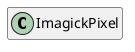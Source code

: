 @startuml
set namespaceSeparator \\
hide members
hide << alias >> circle

class ImagickPixel
@enduml
